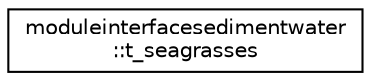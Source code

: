 digraph "Graphical Class Hierarchy"
{
 // LATEX_PDF_SIZE
  edge [fontname="Helvetica",fontsize="10",labelfontname="Helvetica",labelfontsize="10"];
  node [fontname="Helvetica",fontsize="10",shape=record];
  rankdir="LR";
  Node0 [label="moduleinterfacesedimentwater\l::t_seagrasses",height=0.2,width=0.4,color="black", fillcolor="white", style="filled",URL="$structmoduleinterfacesedimentwater_1_1t__seagrasses.html",tooltip=" "];
}
